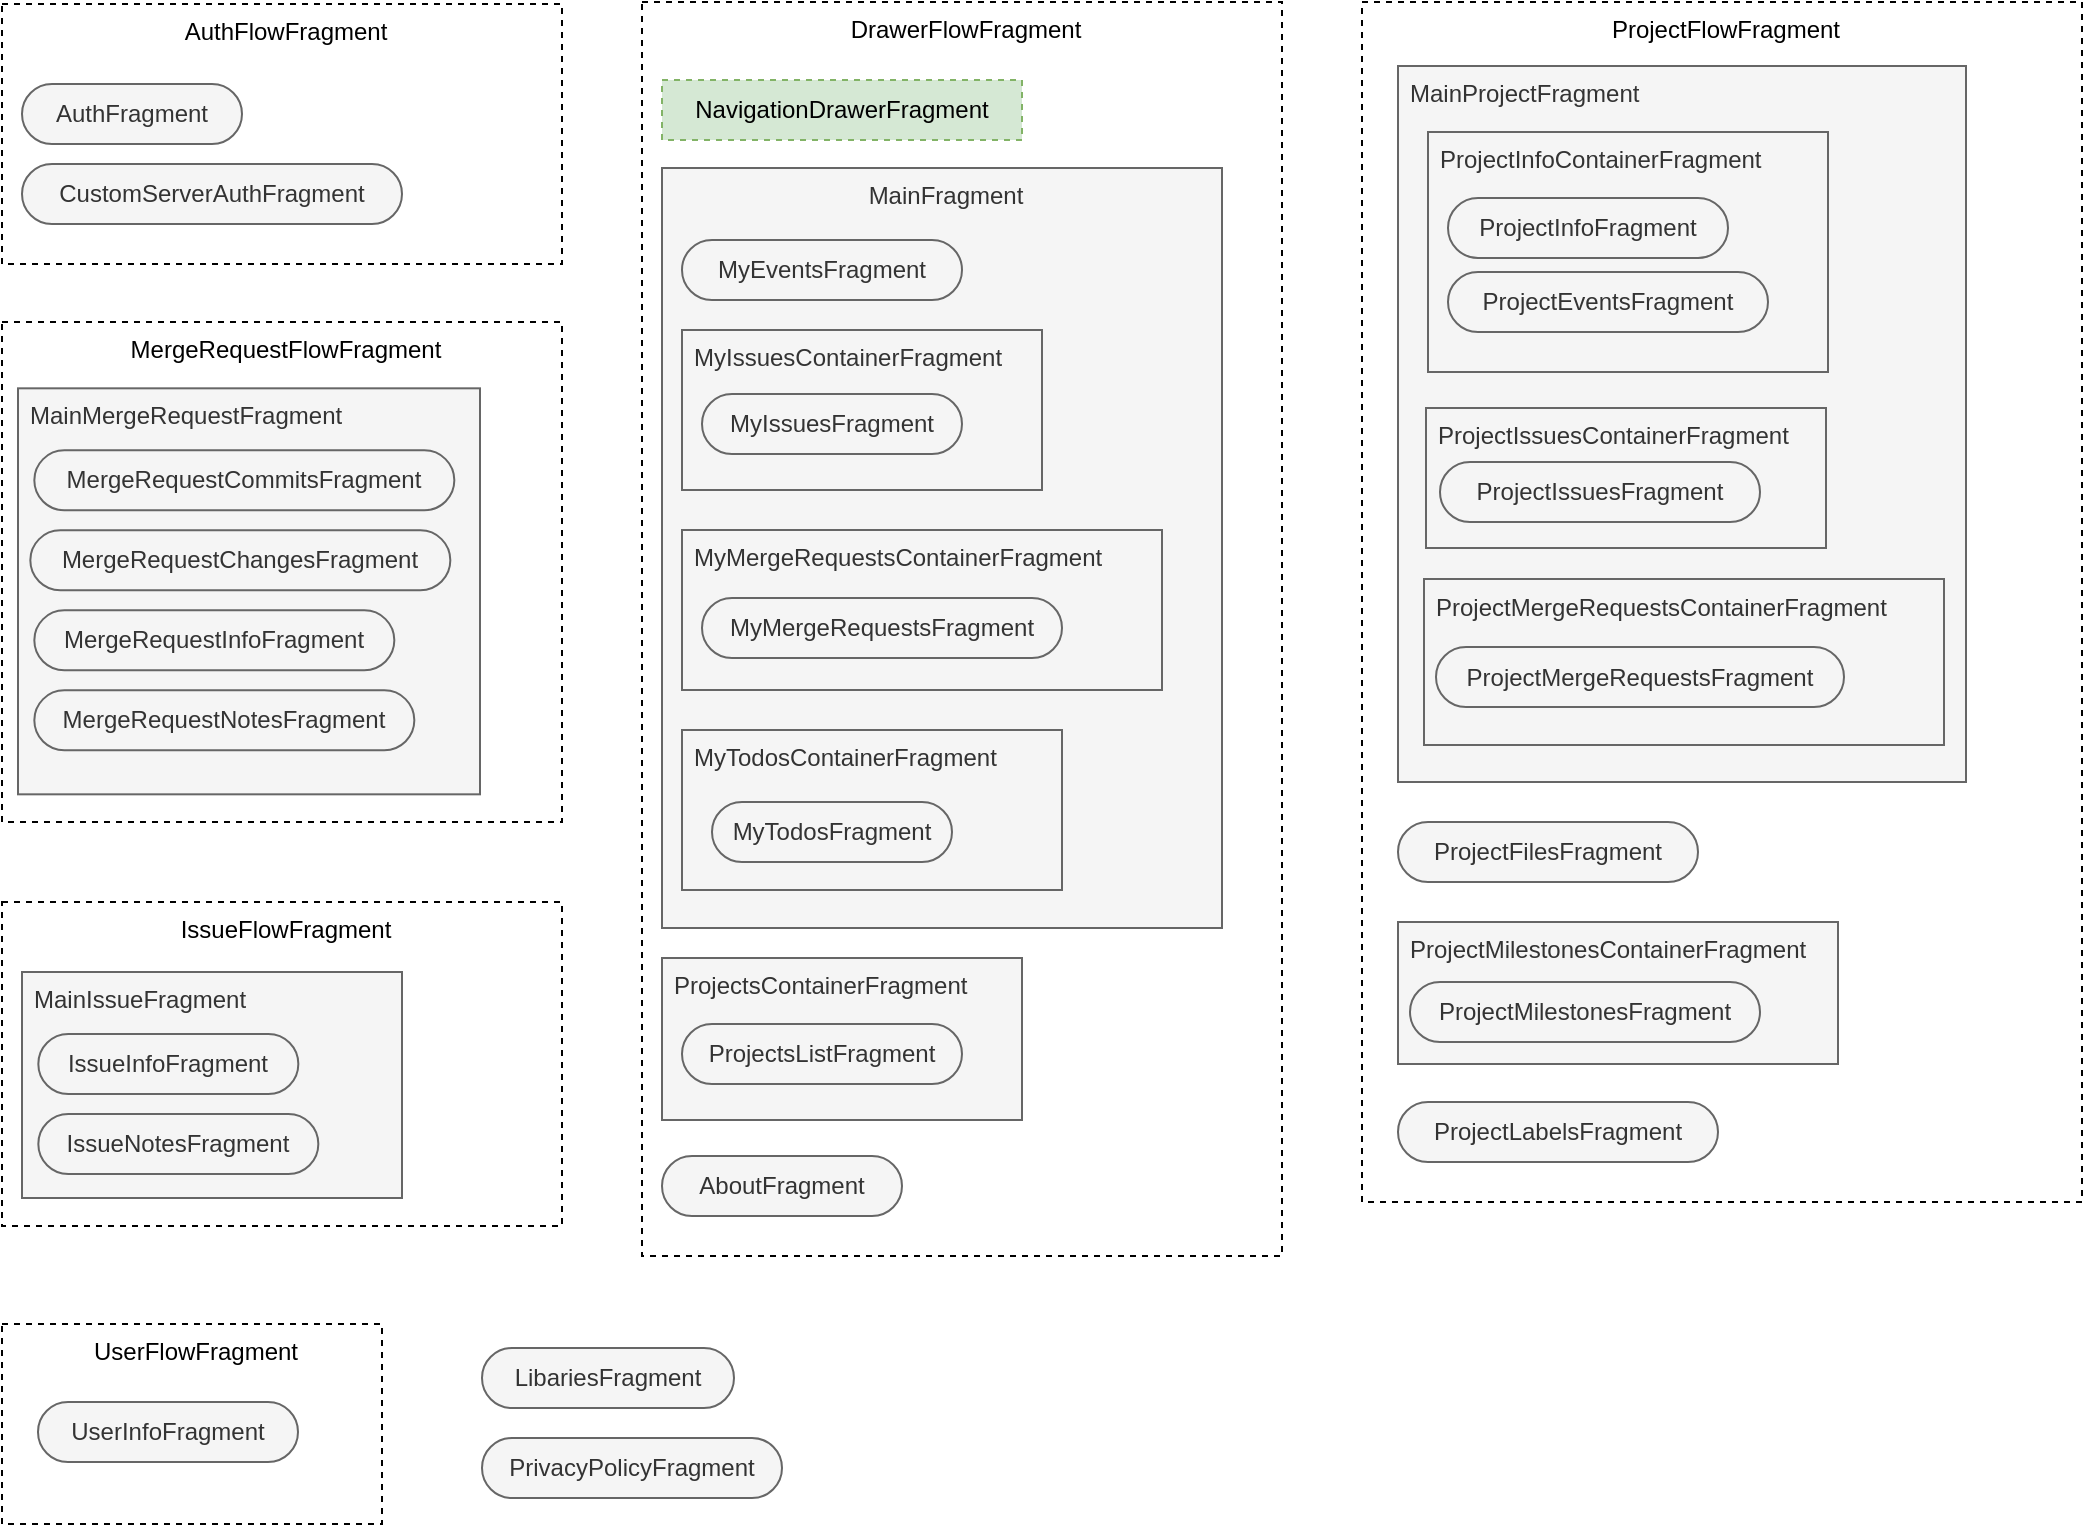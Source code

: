 <mxfile version="10.6.7" type="device"><diagram id="cSPj5VVC4gl1xiF0yl3w" name="Page-1"><mxGraphModel dx="1257" dy="740" grid="1" gridSize="10" guides="1" tooltips="1" connect="1" arrows="1" fold="1" page="1" pageScale="1" pageWidth="1169" pageHeight="1654" math="0" shadow="0"><root><mxCell id="0"/><mxCell id="1" parent="0"/><mxCell id="Dkj_Bv8ufbSyZVdJ6FUW-1" value="&lt;div align=&quot;center&quot;&gt;UserFlowFragment&lt;/div&gt;" style="rounded=0;whiteSpace=wrap;html=1;align=center;verticalAlign=top;spacingLeft=4;dashed=1;" vertex="1" parent="1"><mxGeometry x="40" y="700" width="190" height="100" as="geometry"/></mxCell><mxCell id="yNLMrjSly1ZlnHn85Yll-40" value="&lt;div align=&quot;center&quot;&gt;MergeRequestFlowFragment&lt;/div&gt;" style="rounded=0;whiteSpace=wrap;html=1;align=center;verticalAlign=top;spacingLeft=4;dashed=1;" vertex="1" parent="1"><mxGeometry x="40" y="199" width="280" height="250" as="geometry"/></mxCell><mxCell id="yNLMrjSly1ZlnHn85Yll-11" value="&lt;div&gt;MainMergeRequestFragment&lt;/div&gt;" style="rounded=1;whiteSpace=wrap;html=1;arcSize=0;fillColor=#f5f5f5;strokeColor=#666666;fontColor=#333333;align=left;verticalAlign=top;spacingLeft=4;" vertex="1" parent="1"><mxGeometry x="48" y="232.167" width="231" height="203" as="geometry"/></mxCell><mxCell id="yNLMrjSly1ZlnHn85Yll-38" value="&lt;div align=&quot;center&quot;&gt;DrawerFlowFragment&lt;/div&gt;" style="rounded=0;whiteSpace=wrap;html=1;align=center;verticalAlign=top;spacingLeft=4;dashed=1;" vertex="1" parent="1"><mxGeometry x="360" y="39" width="320" height="627" as="geometry"/></mxCell><mxCell id="yNLMrjSly1ZlnHn85Yll-43" value="&lt;div align=&quot;center&quot;&gt;ProjectFlowFragment&lt;/div&gt;" style="rounded=0;whiteSpace=wrap;html=1;align=center;verticalAlign=top;spacingLeft=4;dashed=1;" vertex="1" parent="1"><mxGeometry x="720" y="39" width="360" height="600" as="geometry"/></mxCell><mxCell id="yNLMrjSly1ZlnHn85Yll-33" value="MainProjectFragment" style="rounded=1;whiteSpace=wrap;html=1;arcSize=0;fillColor=#f5f5f5;strokeColor=#666666;fontColor=#333333;align=left;verticalAlign=top;spacingLeft=4;" vertex="1" parent="1"><mxGeometry x="738" y="71" width="284" height="358" as="geometry"/></mxCell><mxCell id="yNLMrjSly1ZlnHn85Yll-24" value="ProjectInfoContainerFragment" style="rounded=1;whiteSpace=wrap;html=1;arcSize=0;fillColor=#f5f5f5;strokeColor=#666666;fontColor=#333333;align=left;verticalAlign=top;spacingLeft=4;" vertex="1" parent="1"><mxGeometry x="753" y="104" width="200" height="120" as="geometry"/></mxCell><mxCell id="yNLMrjSly1ZlnHn85Yll-41" value="&lt;div align=&quot;center&quot;&gt;MainFragment&lt;/div&gt;" style="rounded=0;whiteSpace=wrap;html=1;align=center;verticalAlign=top;spacingLeft=4;fillColor=#f5f5f5;strokeColor=#666666;fontColor=#333333;" vertex="1" parent="1"><mxGeometry x="370" y="122" width="280" height="380" as="geometry"/></mxCell><mxCell id="yNLMrjSly1ZlnHn85Yll-39" value="&lt;div align=&quot;center&quot;&gt;IssueFlowFragment&lt;/div&gt;" style="rounded=0;whiteSpace=wrap;html=1;align=center;verticalAlign=top;spacingLeft=4;dashed=1;" vertex="1" parent="1"><mxGeometry x="40" y="489" width="280" height="162" as="geometry"/></mxCell><mxCell id="yNLMrjSly1ZlnHn85Yll-37" value="&lt;div align=&quot;center&quot;&gt;AuthFlowFragment&lt;/div&gt;" style="rounded=0;whiteSpace=wrap;html=1;align=center;verticalAlign=top;spacingLeft=4;dashed=1;" vertex="1" parent="1"><mxGeometry x="40" y="40" width="280" height="130" as="geometry"/></mxCell><mxCell id="yNLMrjSly1ZlnHn85Yll-1" value="AuthFragment" style="rounded=1;whiteSpace=wrap;html=1;arcSize=50;fillColor=#f5f5f5;strokeColor=#666666;fontColor=#333333;" vertex="1" parent="1"><mxGeometry x="50" y="80" width="110" height="30" as="geometry"/></mxCell><mxCell id="yNLMrjSly1ZlnHn85Yll-2" value="CustomServerAuthFragment" style="rounded=1;whiteSpace=wrap;html=1;arcSize=50;fillColor=#f5f5f5;strokeColor=#666666;fontColor=#333333;" vertex="1" parent="1"><mxGeometry x="50" y="120" width="190" height="30" as="geometry"/></mxCell><mxCell id="yNLMrjSly1ZlnHn85Yll-3" value="&lt;div&gt;AboutFragment&lt;/div&gt;" style="rounded=1;whiteSpace=wrap;html=1;arcSize=50;fillColor=#f5f5f5;strokeColor=#666666;fontColor=#333333;" vertex="1" parent="1"><mxGeometry x="370" y="616" width="120" height="30" as="geometry"/></mxCell><mxCell id="yNLMrjSly1ZlnHn85Yll-4" value="&lt;div&gt;NavigationDrawerFragment&lt;/div&gt;" style="rounded=1;whiteSpace=wrap;html=1;arcSize=0;fillColor=#d5e8d4;strokeColor=#82b366;dashed=1;" vertex="1" parent="1"><mxGeometry x="370" y="78" width="180" height="30" as="geometry"/></mxCell><mxCell id="yNLMrjSly1ZlnHn85Yll-5" value="MainIssueFragment" style="rounded=1;whiteSpace=wrap;html=1;arcSize=0;fillColor=#f5f5f5;strokeColor=#666666;fontColor=#333333;align=left;verticalAlign=top;spacingLeft=4;" vertex="1" parent="1"><mxGeometry x="50" y="524" width="190" height="113" as="geometry"/></mxCell><mxCell id="yNLMrjSly1ZlnHn85Yll-6" value="&lt;div&gt;IssueInfoFragment&lt;/div&gt;" style="rounded=1;whiteSpace=wrap;html=1;arcSize=50;fillColor=#f5f5f5;strokeColor=#666666;fontColor=#333333;" vertex="1" parent="1"><mxGeometry x="58.167" y="555" width="130" height="30" as="geometry"/></mxCell><mxCell id="yNLMrjSly1ZlnHn85Yll-7" value="&lt;div&gt;IssueNotesFragment&lt;/div&gt;" style="rounded=1;whiteSpace=wrap;html=1;arcSize=50;fillColor=#f5f5f5;strokeColor=#666666;fontColor=#333333;" vertex="1" parent="1"><mxGeometry x="58.167" y="595" width="140" height="30" as="geometry"/></mxCell><mxCell id="yNLMrjSly1ZlnHn85Yll-8" value="&lt;div&gt;LibariesFragment&lt;/div&gt;" style="rounded=1;whiteSpace=wrap;html=1;arcSize=50;fillColor=#f5f5f5;strokeColor=#666666;fontColor=#333333;" vertex="1" parent="1"><mxGeometry x="280" y="712" width="126" height="30" as="geometry"/></mxCell><mxCell id="yNLMrjSly1ZlnHn85Yll-9" value="&lt;div&gt;MergeRequestChangesFragment&lt;/div&gt;" style="rounded=1;whiteSpace=wrap;html=1;arcSize=50;fillColor=#f5f5f5;strokeColor=#666666;fontColor=#333333;" vertex="1" parent="1"><mxGeometry x="54.167" y="303.167" width="210" height="30" as="geometry"/></mxCell><mxCell id="yNLMrjSly1ZlnHn85Yll-10" value="MergeRequestCommitsFragment" style="rounded=1;whiteSpace=wrap;html=1;arcSize=50;fillColor=#f5f5f5;strokeColor=#666666;fontColor=#333333;" vertex="1" parent="1"><mxGeometry x="56.167" y="263.167" width="210" height="30" as="geometry"/></mxCell><mxCell id="yNLMrjSly1ZlnHn85Yll-12" value="MergeRequestInfoFragment" style="rounded=1;whiteSpace=wrap;html=1;arcSize=50;fillColor=#f5f5f5;strokeColor=#666666;fontColor=#333333;" vertex="1" parent="1"><mxGeometry x="56.167" y="343.167" width="180" height="30" as="geometry"/></mxCell><mxCell id="yNLMrjSly1ZlnHn85Yll-13" value="MergeRequestNotesFragment" style="rounded=1;whiteSpace=wrap;html=1;arcSize=50;fillColor=#f5f5f5;strokeColor=#666666;fontColor=#333333;" vertex="1" parent="1"><mxGeometry x="56.167" y="383.167" width="190" height="30" as="geometry"/></mxCell><mxCell id="yNLMrjSly1ZlnHn85Yll-14" value="MyEventsFragment" style="rounded=1;whiteSpace=wrap;html=1;arcSize=50;fillColor=#f5f5f5;strokeColor=#666666;fontColor=#333333;" vertex="1" parent="1"><mxGeometry x="380" y="158" width="140" height="30" as="geometry"/></mxCell><mxCell id="yNLMrjSly1ZlnHn85Yll-15" value="MyIssuesContainerFragment" style="rounded=1;whiteSpace=wrap;html=1;arcSize=0;fillColor=#f5f5f5;strokeColor=#666666;fontColor=#333333;align=left;verticalAlign=top;spacingLeft=4;" vertex="1" parent="1"><mxGeometry x="380" y="203" width="180" height="80" as="geometry"/></mxCell><mxCell id="yNLMrjSly1ZlnHn85Yll-16" value="MyIssuesFragment" style="rounded=1;whiteSpace=wrap;html=1;arcSize=50;fillColor=#f5f5f5;strokeColor=#666666;fontColor=#333333;" vertex="1" parent="1"><mxGeometry x="390" y="235" width="130" height="30" as="geometry"/></mxCell><mxCell id="yNLMrjSly1ZlnHn85Yll-17" value="MyMergeRequestsContainerFragment" style="rounded=1;whiteSpace=wrap;html=1;arcSize=0;fillColor=#f5f5f5;strokeColor=#666666;fontColor=#333333;align=left;verticalAlign=top;spacingLeft=4;" vertex="1" parent="1"><mxGeometry x="380" y="303" width="240" height="80" as="geometry"/></mxCell><mxCell id="yNLMrjSly1ZlnHn85Yll-18" value="MyMergeRequestsFragment" style="rounded=1;whiteSpace=wrap;html=1;arcSize=50;fillColor=#f5f5f5;strokeColor=#666666;fontColor=#333333;" vertex="1" parent="1"><mxGeometry x="390" y="337" width="180" height="30" as="geometry"/></mxCell><mxCell id="yNLMrjSly1ZlnHn85Yll-19" value="MyTodosContainerFragment" style="rounded=1;whiteSpace=wrap;html=1;arcSize=0;fillColor=#f5f5f5;strokeColor=#666666;fontColor=#333333;align=left;verticalAlign=top;spacingLeft=4;" vertex="1" parent="1"><mxGeometry x="380" y="403" width="190" height="80" as="geometry"/></mxCell><mxCell id="yNLMrjSly1ZlnHn85Yll-20" value="MyTodosFragment" style="rounded=1;whiteSpace=wrap;html=1;arcSize=50;fillColor=#f5f5f5;strokeColor=#666666;fontColor=#333333;" vertex="1" parent="1"><mxGeometry x="395" y="439" width="120" height="30" as="geometry"/></mxCell><mxCell id="yNLMrjSly1ZlnHn85Yll-21" value="PrivacyPolicyFragment" style="rounded=1;whiteSpace=wrap;html=1;arcSize=50;fillColor=#f5f5f5;strokeColor=#666666;fontColor=#333333;" vertex="1" parent="1"><mxGeometry x="280" y="757" width="150" height="30" as="geometry"/></mxCell><mxCell id="yNLMrjSly1ZlnHn85Yll-22" value="ProjectFilesFragment" style="rounded=1;whiteSpace=wrap;html=1;arcSize=50;fillColor=#f5f5f5;strokeColor=#666666;fontColor=#333333;" vertex="1" parent="1"><mxGeometry x="738" y="449" width="150" height="30" as="geometry"/></mxCell><mxCell id="yNLMrjSly1ZlnHn85Yll-23" value="ProjectEventsFragment" style="rounded=1;whiteSpace=wrap;html=1;arcSize=50;fillColor=#f5f5f5;strokeColor=#666666;fontColor=#333333;" vertex="1" parent="1"><mxGeometry x="763" y="174" width="160" height="30" as="geometry"/></mxCell><mxCell id="yNLMrjSly1ZlnHn85Yll-25" value="ProjectInfoFragment" style="rounded=1;whiteSpace=wrap;html=1;arcSize=50;fillColor=#f5f5f5;strokeColor=#666666;fontColor=#333333;" vertex="1" parent="1"><mxGeometry x="763" y="137" width="140" height="30" as="geometry"/></mxCell><mxCell id="yNLMrjSly1ZlnHn85Yll-26" value="ProjectIssuesContainerFragment" style="rounded=1;whiteSpace=wrap;html=1;arcSize=0;fillColor=#f5f5f5;strokeColor=#666666;fontColor=#333333;align=left;verticalAlign=top;spacingLeft=4;" vertex="1" parent="1"><mxGeometry x="752" y="242" width="200" height="70" as="geometry"/></mxCell><mxCell id="yNLMrjSly1ZlnHn85Yll-27" value="ProjectIssuesFragment" style="rounded=1;whiteSpace=wrap;html=1;arcSize=50;fillColor=#f5f5f5;strokeColor=#666666;fontColor=#333333;" vertex="1" parent="1"><mxGeometry x="759" y="269" width="160" height="30" as="geometry"/></mxCell><mxCell id="yNLMrjSly1ZlnHn85Yll-28" value="ProjectLabelsFragment" style="rounded=1;whiteSpace=wrap;html=1;arcSize=50;fillColor=#f5f5f5;strokeColor=#666666;fontColor=#333333;" vertex="1" parent="1"><mxGeometry x="738" y="589" width="160" height="30" as="geometry"/></mxCell><mxCell id="yNLMrjSly1ZlnHn85Yll-29" value="ProjectMergeRequestsContainerFragment" style="rounded=1;whiteSpace=wrap;html=1;arcSize=0;fillColor=#f5f5f5;strokeColor=#666666;fontColor=#333333;align=left;verticalAlign=top;spacingLeft=4;" vertex="1" parent="1"><mxGeometry x="751" y="327.5" width="260" height="83" as="geometry"/></mxCell><mxCell id="yNLMrjSly1ZlnHn85Yll-30" value="ProjectMergeRequestsFragment" style="rounded=1;whiteSpace=wrap;html=1;arcSize=50;fillColor=#f5f5f5;strokeColor=#666666;fontColor=#333333;" vertex="1" parent="1"><mxGeometry x="757" y="361.5" width="204" height="30" as="geometry"/></mxCell><mxCell id="yNLMrjSly1ZlnHn85Yll-31" value="ProjectMilestonesContainerFragment" style="rounded=1;whiteSpace=wrap;html=1;arcSize=0;fillColor=#f5f5f5;strokeColor=#666666;fontColor=#333333;align=left;verticalAlign=top;spacingLeft=4;" vertex="1" parent="1"><mxGeometry x="738" y="499" width="220" height="71" as="geometry"/></mxCell><mxCell id="yNLMrjSly1ZlnHn85Yll-32" value="ProjectMilestonesFragment" style="rounded=1;whiteSpace=wrap;html=1;arcSize=50;fillColor=#f5f5f5;strokeColor=#666666;fontColor=#333333;" vertex="1" parent="1"><mxGeometry x="744" y="529" width="175" height="30" as="geometry"/></mxCell><mxCell id="yNLMrjSly1ZlnHn85Yll-34" value="ProjectsContainerFragment" style="rounded=1;whiteSpace=wrap;html=1;arcSize=0;fillColor=#f5f5f5;strokeColor=#666666;fontColor=#333333;align=left;verticalAlign=top;spacingLeft=4;" vertex="1" parent="1"><mxGeometry x="370" y="517" width="180" height="81" as="geometry"/></mxCell><mxCell id="yNLMrjSly1ZlnHn85Yll-35" value="ProjectsListFragment" style="rounded=1;whiteSpace=wrap;html=1;arcSize=50;fillColor=#f5f5f5;strokeColor=#666666;fontColor=#333333;" vertex="1" parent="1"><mxGeometry x="380" y="550" width="140" height="30" as="geometry"/></mxCell><mxCell id="yNLMrjSly1ZlnHn85Yll-36" value="UserInfoFragment" style="rounded=1;whiteSpace=wrap;html=1;arcSize=50;fillColor=#f5f5f5;strokeColor=#666666;fontColor=#333333;" vertex="1" parent="1"><mxGeometry x="58" y="739" width="130" height="30" as="geometry"/></mxCell></root></mxGraphModel></diagram></mxfile>
